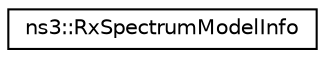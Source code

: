 digraph "Graphical Class Hierarchy"
{
 // LATEX_PDF_SIZE
  edge [fontname="Helvetica",fontsize="10",labelfontname="Helvetica",labelfontsize="10"];
  node [fontname="Helvetica",fontsize="10",shape=record];
  rankdir="LR";
  Node0 [label="ns3::RxSpectrumModelInfo",height=0.2,width=0.4,color="black", fillcolor="white", style="filled",URL="$classns3_1_1_rx_spectrum_model_info.html",tooltip="The Rx spectrum model information."];
}
